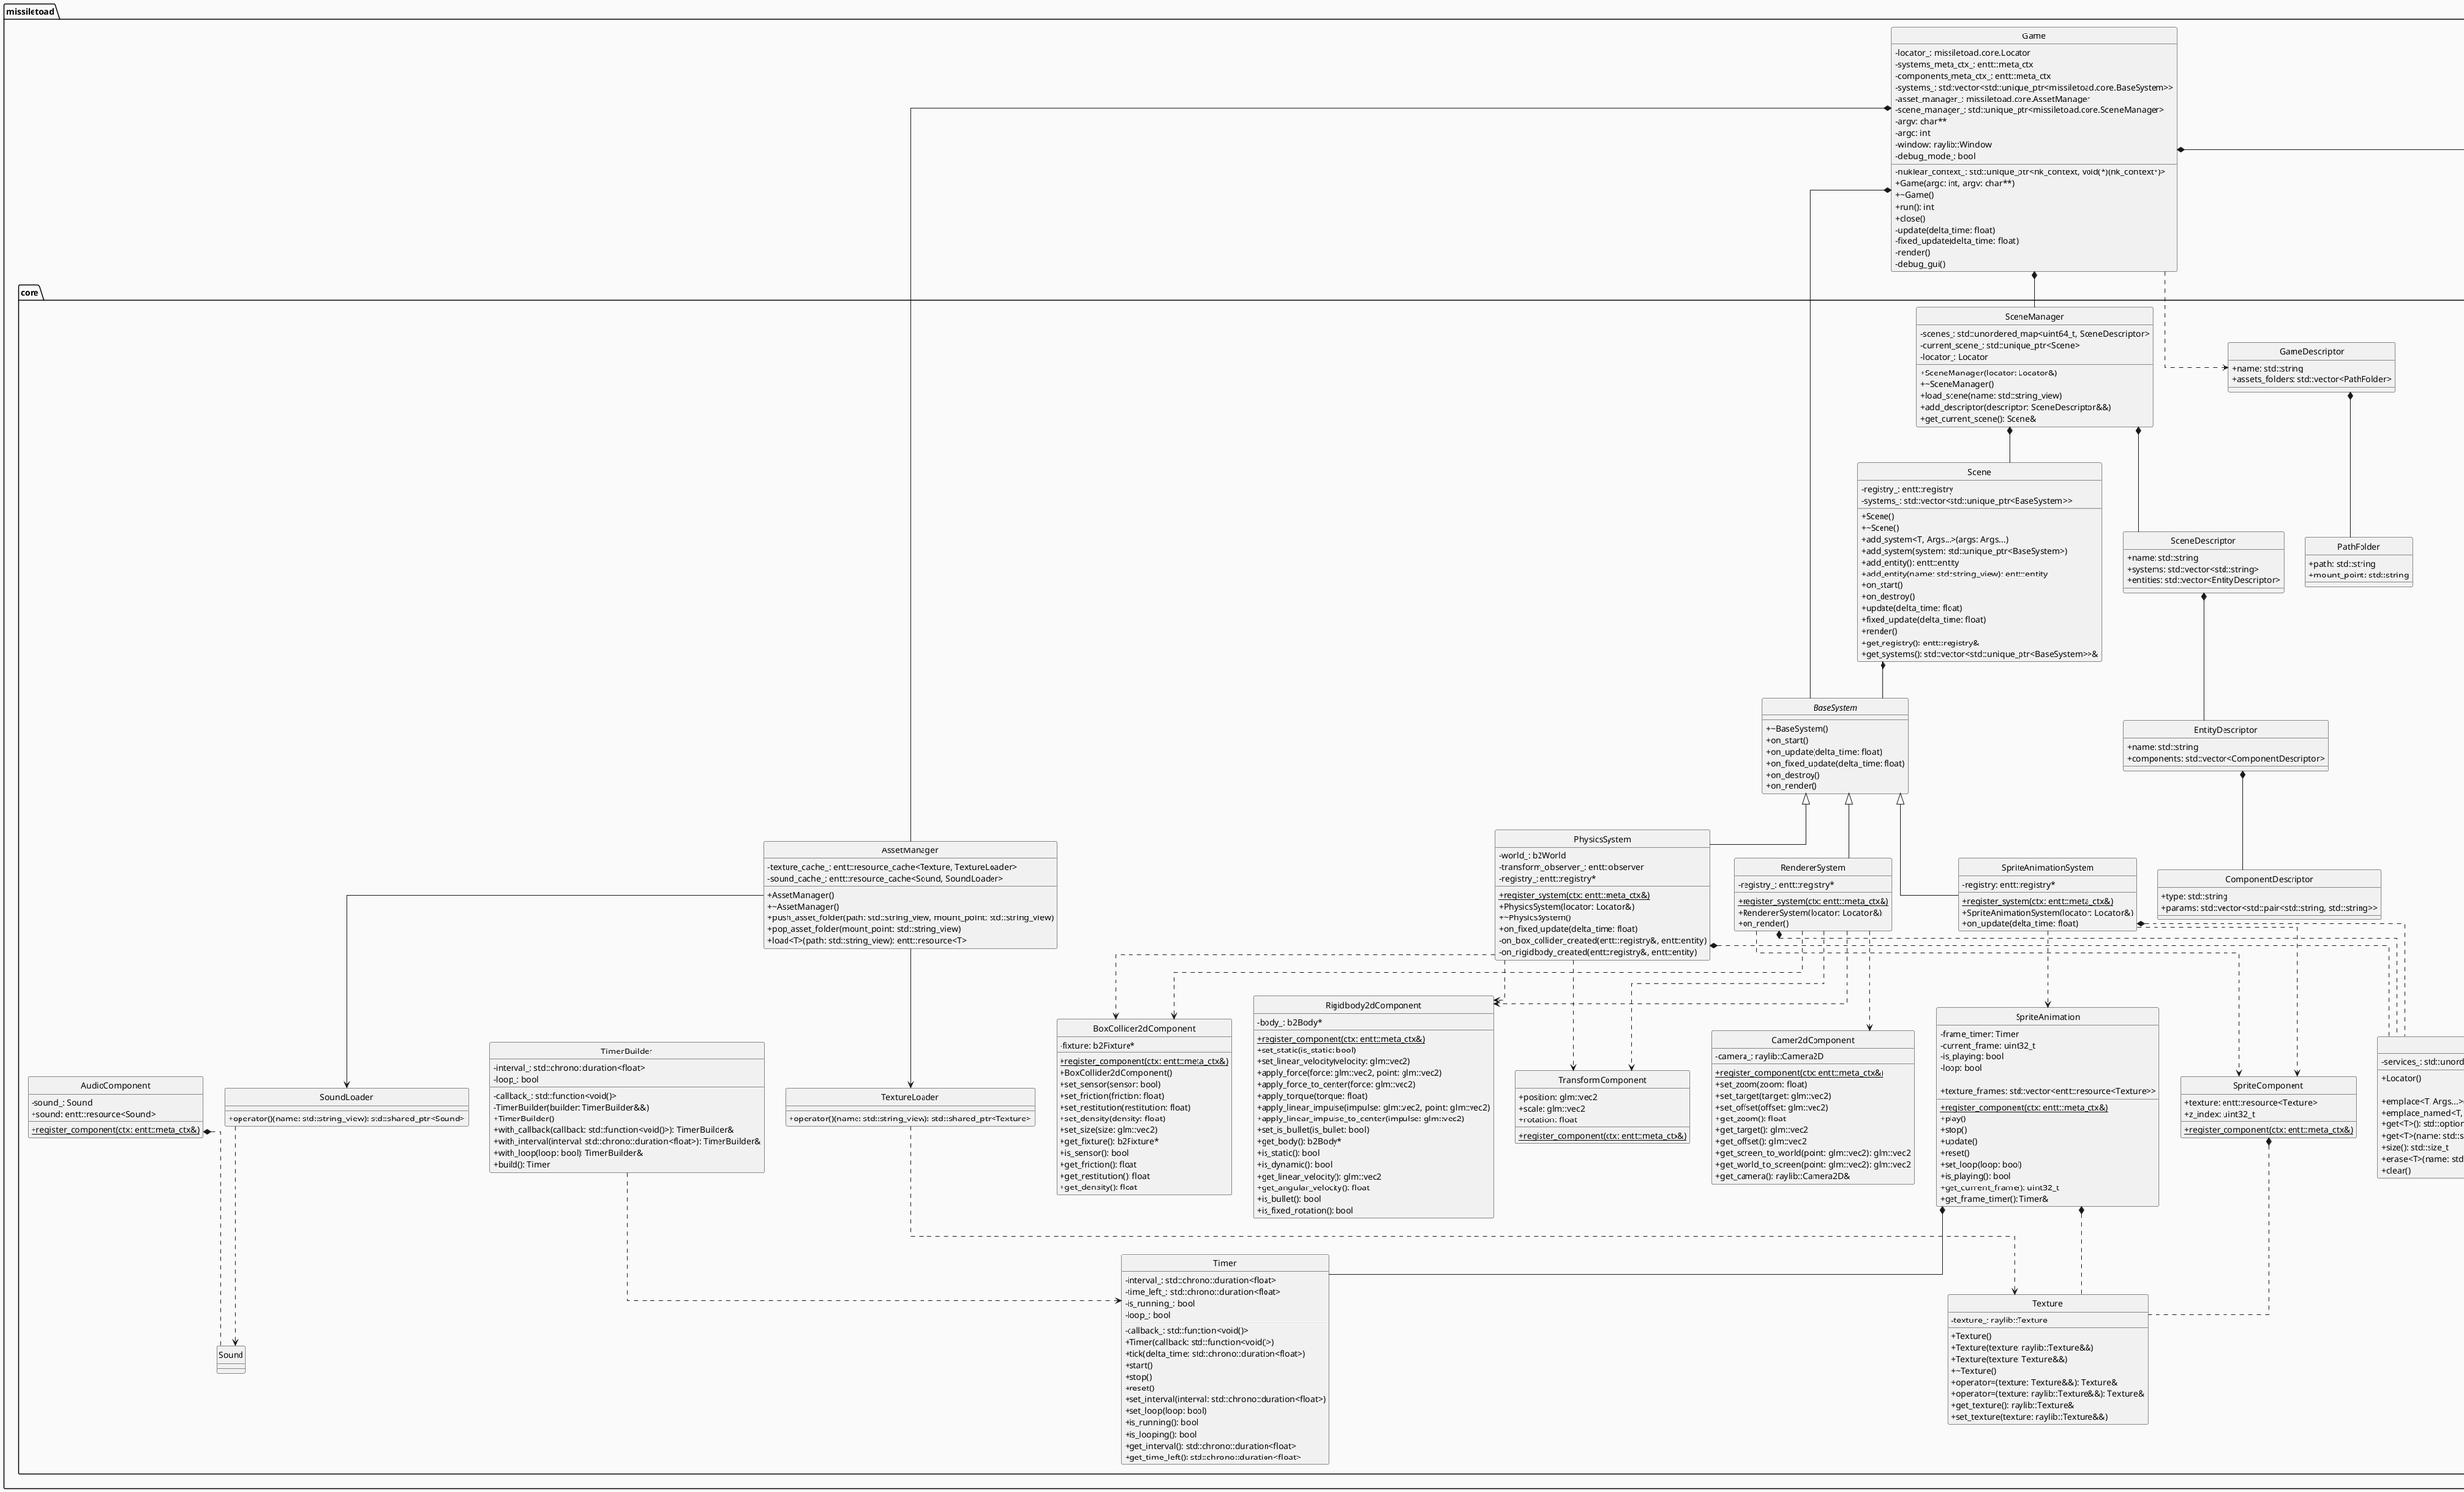 @startuml
skinparam classAttributeIconSize 0
skinparam monochrome true
skinparam backgroundColor FloralWhite
hide circle
skinparam linetype ortho


package missiletoad.core {
    class AssetManager {
        -texture_cache_: entt::resource_cache<Texture, TextureLoader>
        -sound_cache_: entt::resource_cache<Sound, SoundLoader>

        +AssetManager()
        +~AssetManager()
        +push_asset_folder(path: std::string_view, mount_point: std::string_view)
        +pop_asset_folder(mount_point: std::string_view)
        +load<T>(path: std::string_view): entt::resource<T>
    }

    AssetManager --> TextureLoader
    AssetManager --> SoundLoader


    abstract class BaseSystem {
        +~BaseSystem()
        +on_start()
        +on_update(delta_time: float)
        +on_fixed_update(delta_time: float)
        +on_destroy()
        +on_render()
    }

    class PathFolder {
        +path: std::string
        +mount_point: std::string
    }

    class GameDescriptor {
        +name: std::string
        +assets_folders: std::vector<PathFolder>
    }

    GameDescriptor *-- PathFolder

    class Service {
        name_hash: std::size_t
        service: std::any
    }

    class Locator {
        -services_: std::unordered_map<entt::id_type, Service>

        +Locator()

        +emplace<T, Args...>(args: Args...): bool
        +emplace_named<T, Args...>(name: std::string_view, args: Args...): bool
        +get<T>(): std::optional<std::reference_wrapper<T>>
        +get<T>(name: std::string_view): std::optional<std::reference_wrapper<T>>
        +size(): std::size_t
        +erase<T>(name: std::string_view)
        +clear()
    }

    Locator *-- Service

    /'
    TODO: Add Scene, SceneDescriptor, SceneManager
    '/

    class ComponentDescriptor {
        +type: std::string
        +params: std::vector<std::pair<std::string, std::string>>
    }

    class EntityDescriptor {
        +name: std::string
        +components: std::vector<ComponentDescriptor>
    }

    EntityDescriptor *-- ComponentDescriptor

    class SceneDescriptor {
        +name: std::string
        +systems: std::vector<std::string>
        +entities: std::vector<EntityDescriptor>
    }

    SceneDescriptor *-- EntityDescriptor

    class Scene {
        -registry_: entt::registry
        -systems_: std::vector<std::unique_ptr<BaseSystem>>

        +Scene()
        +~Scene()
        +add_system<T, Args...>(args: Args...)
        +add_system(system: std::unique_ptr<BaseSystem>)
        +add_entity(): entt::entity
        +add_entity(name: std::string_view): entt::entity
        +on_start()
        +on_destroy()
        +update(delta_time: float)
        +fixed_update(delta_time: float)
        +render()
        +get_registry(): entt::registry&
        +get_systems(): std::vector<std::unique_ptr<BaseSystem>>&
    }

    Scene *-- BaseSystem

    class SceneManager {
        -scenes_: std::unordered_map<uint64_t, SceneDescriptor>
        -current_scene_: std::unique_ptr<Scene>
        -locator_: Locator

        +SceneManager(locator: Locator&)
        +~SceneManager()
        +load_scene(name: std::string_view)
        +add_descriptor(descriptor: SceneDescriptor&&)
        +get_current_scene(): Scene&
    }

    SceneManager *-- SceneDescriptor
    SceneManager *-- Scene

    class Texture {
        -texture_: raylib::Texture

        +Texture()
        +Texture(texture: raylib::Texture&&)
        +Texture(texture: Texture&&)
        +~Texture()
        +operator=(texture: Texture&&): Texture&
        +operator=(texture: raylib::Texture&&): Texture&
        +get_texture(): raylib::Texture&
        +set_texture(texture: raylib::Texture&&)
    }

    class TextureLoader {
        +operator()(name: std::string_view): std::shared_ptr<Texture>
    }

    TextureLoader ..> Texture

    class Timer {
        -callback_: std::function<void()>
        -interval_: std::chrono::duration<float>
        -time_left_: std::chrono::duration<float>
        -is_running_: bool
        -loop_: bool
        +Timer(callback: std::function<void()>)
        +tick(delta_time: std::chrono::duration<float>)
        +start()
        +stop()
        +reset()
        +set_interval(interval: std::chrono::duration<float>)
        +set_loop(loop: bool)
        +is_running(): bool
        +is_looping(): bool
        +get_interval(): std::chrono::duration<float>
        +get_time_left(): std::chrono::duration<float>
    }

    class TimerBuilder {
        -callback_: std::function<void()>
        -interval_: std::chrono::duration<float>
        -loop_: bool

        -TimerBuilder(builder: TimerBuilder&&)
        +TimerBuilder()
        +with_callback(callback: std::function<void()>): TimerBuilder&
        +with_interval(interval: std::chrono::duration<float>): TimerBuilder&
        +with_loop(loop: bool): TimerBuilder&
        +build(): Timer
    }

    TimerBuilder ..> Timer

    class Sound {
        /'
        TODO: Add sound implementation
        '/
    }

    class SoundLoader {
        +operator()(name: std::string_view): std::shared_ptr<Sound>
    }

    SoundLoader ..> Sound

    /'
    Components
    '/

    class BoxCollider2dComponent {
        -fixture: b2Fixture*
        {static} +register_component(ctx: entt::meta_ctx&)
        +BoxCollider2dComponent()
        +set_sensor(sensor: bool)
        +set_friction(friction: float)
        +set_restitution(restitution: float)
        +set_density(density: float)
        +set_size(size: glm::vec2)
        +get_fixture(): b2Fixture*
        +is_sensor(): bool
        +get_friction(): float
        +get_restitution(): float
        +get_density(): float
    }

    class Camer2dComponent {
        -camera_: raylib::Camera2D

        {static} +register_component(ctx: entt::meta_ctx&)
        +set_zoom(zoom: float)
        +set_target(target: glm::vec2)
        +set_offset(offset: glm::vec2)
        +get_zoom(): float
        +get_target(): glm::vec2
        +get_offset(): glm::vec2
        +get_screen_to_world(point: glm::vec2): glm::vec2
        +get_world_to_screen(point: glm::vec2): glm::vec2
        +get_camera(): raylib::Camera2D&
    }

    class Rigidbody2dComponent {
        -body_: b2Body*
        {static} +register_component(ctx: entt::meta_ctx&)
        +set_static(is_static: bool)
        +set_linear_velocity(velocity: glm::vec2)
        +apply_force(force: glm::vec2, point: glm::vec2)
        +apply_force_to_center(force: glm::vec2)
        +apply_torque(torque: float)
        +apply_linear_impulse(impulse: glm::vec2, point: glm::vec2)
        +apply_linear_impulse_to_center(impulse: glm::vec2)
        +set_is_bullet(is_bullet: bool)
        +get_body(): b2Body*
        +is_static(): bool
        +is_dynamic(): bool
        +get_linear_velocity(): glm::vec2
        +get_angular_velocity(): float
        +is_bullet(): bool
        +is_fixed_rotation(): bool
    }

    class SpriteComponent {
       {static} +register_component(ctx: entt::meta_ctx&)
        +texture: entt::resource<Texture>
        +z_index: uint32_t
    }

    SpriteComponent *.. Texture

    class TransformComponent {
        {static} +register_component(ctx: entt::meta_ctx&)
        +position: glm::vec2
        +scale: glm::vec2
        +rotation: float
    }

    class AudioComponent {
        -sound_: Sound
        {static} +register_component(ctx: entt::meta_ctx&)
        +sound: entt::resource<Sound>
    }

    AudioComponent *.. Sound

    class SpriteAnimation {
        -frame_timer: Timer
        -current_frame: uint32_t
        -is_playing: bool
        -loop: bool

        {static} +register_component(ctx: entt::meta_ctx&)
        +texture_frames: std::vector<entt::resource<Texture>>
        +play()
        +stop()
        +update()
        +reset()
        +set_loop(loop: bool)
        +is_playing(): bool
        +get_current_frame(): uint32_t
        +get_frame_timer(): Timer&
    }

    SpriteAnimation *.. Texture
    SpriteAnimation *-- Timer


    /'
    Systems
    '/

    class PhysicsSystem extends BaseSystem {
        -world_: b2World
        -transform_observer_: entt::observer
        -registry_: entt::registry*
        {static} +register_system(ctx: entt::meta_ctx&)
        +PhysicsSystem(locator: Locator&)
        +~PhysicsSystem()
        +on_fixed_update(delta_time: float)
        -on_box_collider_created(entt::registry&, entt::entity)
        -on_rigidbody_created(entt::registry&, entt::entity)
    }

    PhysicsSystem *.. Locator
    PhysicsSystem ..> BoxCollider2dComponent
    PhysicsSystem ..> Rigidbody2dComponent
    PhysicsSystem ..> TransformComponent

    class RendererSystem extends BaseSystem {
        -registry_: entt::registry*

        {static} +register_system(ctx: entt::meta_ctx&)
        +RendererSystem(locator: Locator&)
        +on_render()
    }

    RendererSystem *.. Locator
    RendererSystem ..> SpriteComponent
    RendererSystem ..> TransformComponent
    RendererSystem ..> Camer2dComponent
    RendererSystem ..> BoxCollider2dComponent
    RendererSystem ..> Rigidbody2dComponent

    class SpriteAnimationSystem extends BaseSystem {
        -registry: entt::registry*

        {static} +register_system(ctx: entt::meta_ctx&)
        +SpriteAnimationSystem(locator: Locator&)
        +on_update(delta_time: float)
    }

    SpriteAnimationSystem *.. Locator
    SpriteAnimationSystem ..> SpriteAnimation
    SpriteAnimationSystem ..> SpriteComponent
}

package missiletoad {
    class Game {
        -locator_: missiletoad.core.Locator
        -systems_meta_ctx_: entt::meta_ctx
        -components_meta_ctx_: entt::meta_ctx
        -systems_: std::vector<std::unique_ptr<missiletoad.core.BaseSystem>>
        -asset_manager_: missiletoad.core.AssetManager
        -nuklear_context_: std::unique_ptr<nk_context, void(*)(nk_context*)>
        -scene_manager_: std::unique_ptr<missiletoad.core.SceneManager>
        -argv: char**
        -argc: int
        -window: raylib::Window
        -debug_mode_: bool

        +Game(argc: int, argv: char**)
        +~Game()
        +run(): int
        +close()
        -update(delta_time: float)
        -fixed_update(delta_time: float)
        -render()
        -debug_gui()
    }

    Game *-- missiletoad.core.Locator
    Game *-- missiletoad.core.SceneManager
    Game *-- missiletoad.core.AssetManager
    Game *-- missiletoad.core.BaseSystem
    Game ..> missiletoad.core.GameDescriptor
}

@enduml
